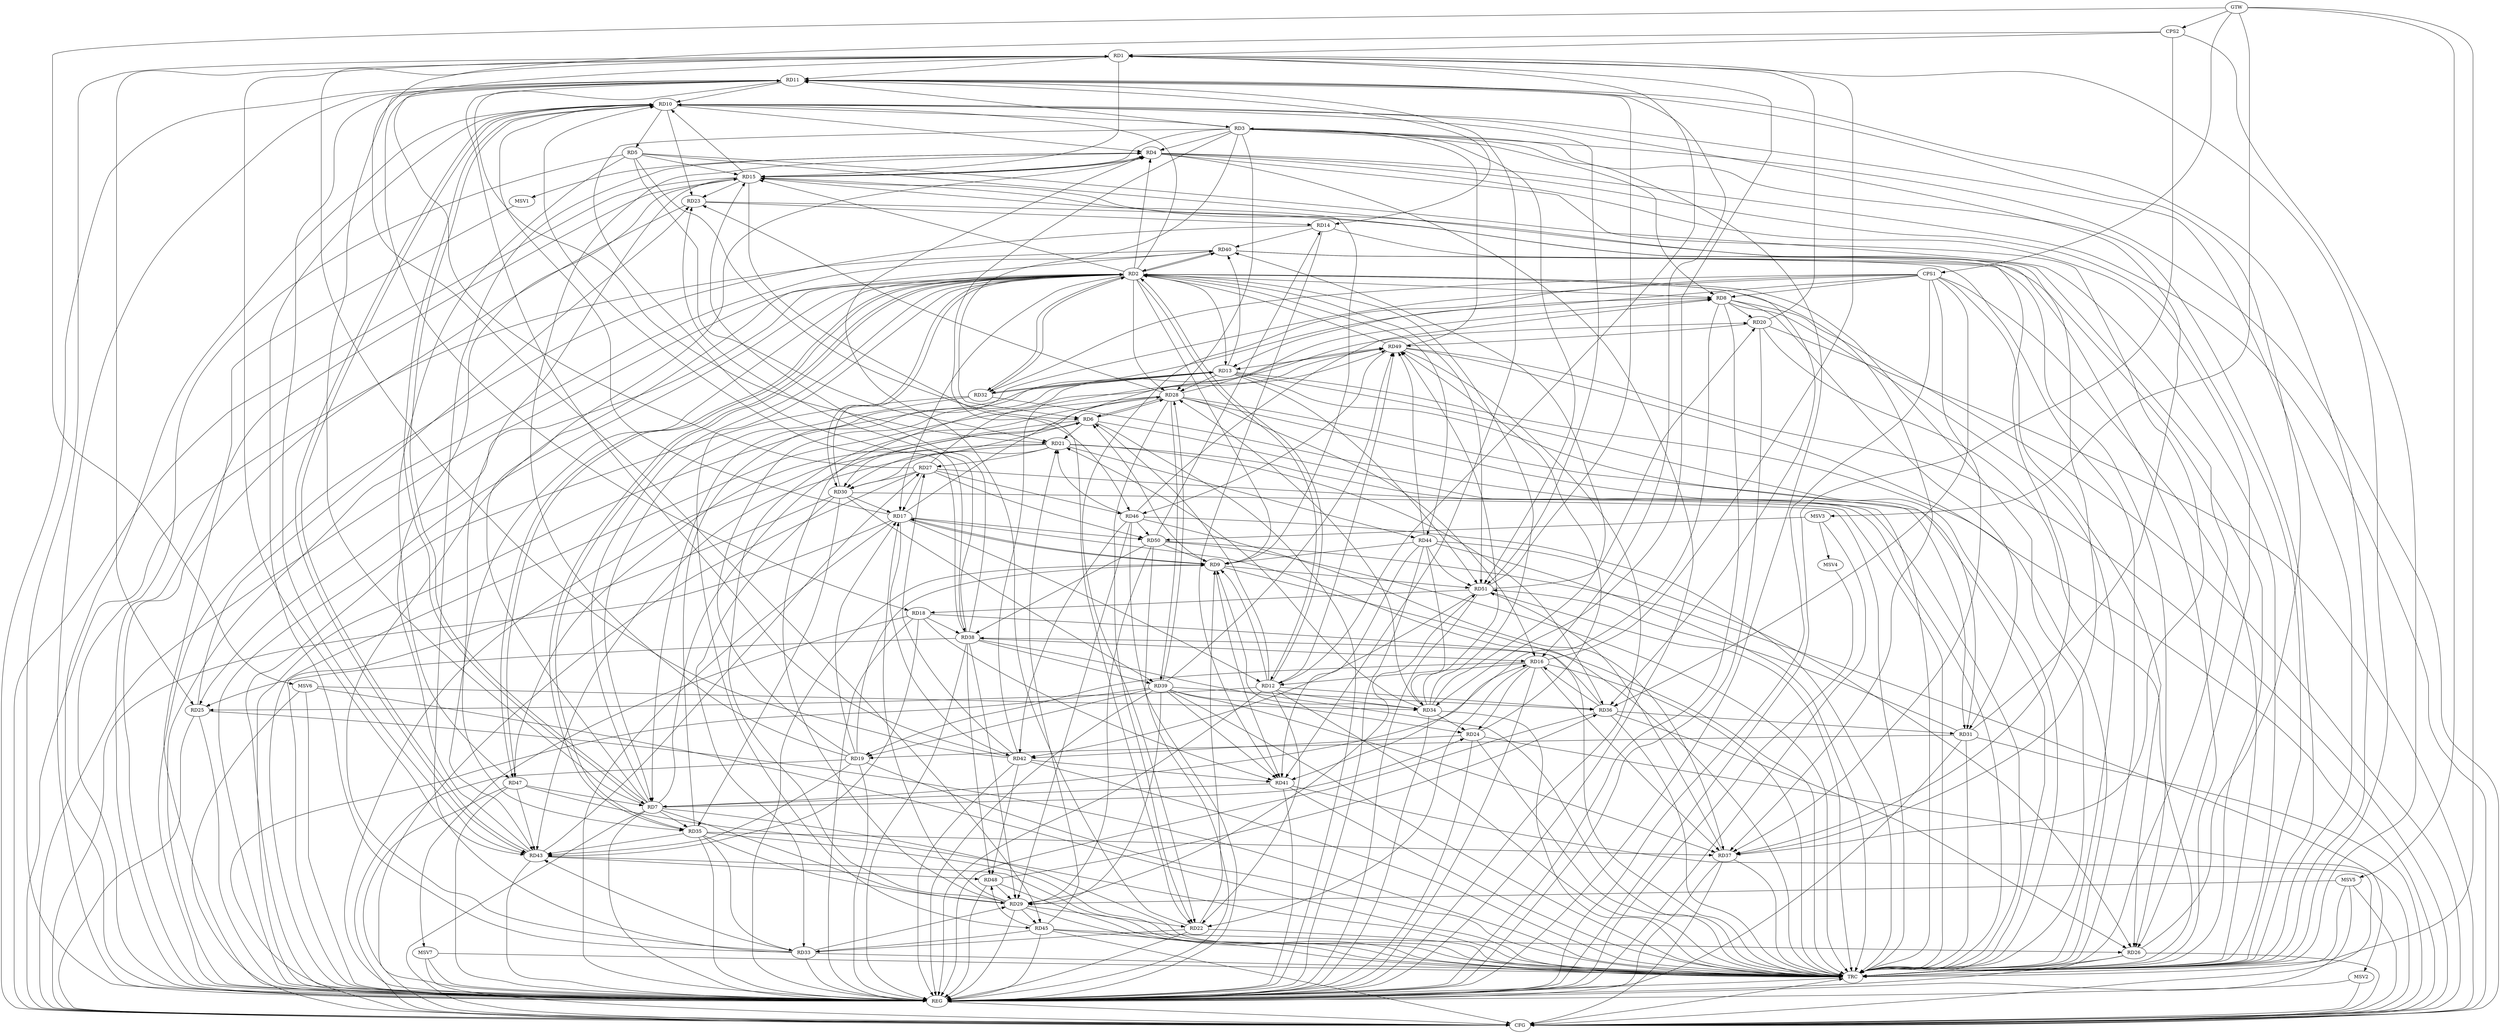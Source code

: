 strict digraph G {
  RD1 [ label="RD1" ];
  RD2 [ label="RD2" ];
  RD3 [ label="RD3" ];
  RD4 [ label="RD4" ];
  RD5 [ label="RD5" ];
  RD6 [ label="RD6" ];
  RD7 [ label="RD7" ];
  RD8 [ label="RD8" ];
  RD9 [ label="RD9" ];
  RD10 [ label="RD10" ];
  RD11 [ label="RD11" ];
  RD12 [ label="RD12" ];
  RD13 [ label="RD13" ];
  RD14 [ label="RD14" ];
  RD15 [ label="RD15" ];
  RD16 [ label="RD16" ];
  RD17 [ label="RD17" ];
  RD18 [ label="RD18" ];
  RD19 [ label="RD19" ];
  RD20 [ label="RD20" ];
  RD21 [ label="RD21" ];
  RD22 [ label="RD22" ];
  RD23 [ label="RD23" ];
  RD24 [ label="RD24" ];
  RD25 [ label="RD25" ];
  RD26 [ label="RD26" ];
  RD27 [ label="RD27" ];
  RD28 [ label="RD28" ];
  RD29 [ label="RD29" ];
  RD30 [ label="RD30" ];
  RD31 [ label="RD31" ];
  RD32 [ label="RD32" ];
  RD33 [ label="RD33" ];
  RD34 [ label="RD34" ];
  RD35 [ label="RD35" ];
  RD36 [ label="RD36" ];
  RD37 [ label="RD37" ];
  RD38 [ label="RD38" ];
  RD39 [ label="RD39" ];
  RD40 [ label="RD40" ];
  RD41 [ label="RD41" ];
  RD42 [ label="RD42" ];
  RD43 [ label="RD43" ];
  RD44 [ label="RD44" ];
  RD45 [ label="RD45" ];
  RD46 [ label="RD46" ];
  RD47 [ label="RD47" ];
  RD48 [ label="RD48" ];
  RD49 [ label="RD49" ];
  RD50 [ label="RD50" ];
  RD51 [ label="RD51" ];
  CPS1 [ label="CPS1" ];
  CPS2 [ label="CPS2" ];
  GTW [ label="GTW" ];
  REG [ label="REG" ];
  CFG [ label="CFG" ];
  TRC [ label="TRC" ];
  MSV1 [ label="MSV1" ];
  MSV2 [ label="MSV2" ];
  MSV3 [ label="MSV3" ];
  MSV4 [ label="MSV4" ];
  MSV5 [ label="MSV5" ];
  MSV6 [ label="MSV6" ];
  MSV7 [ label="MSV7" ];
  RD1 -> RD11;
  RD1 -> RD12;
  RD1 -> RD15;
  RD16 -> RD1;
  RD20 -> RD1;
  RD1 -> RD25;
  RD27 -> RD1;
  RD1 -> RD34;
  RD42 -> RD1;
  RD1 -> RD43;
  RD2 -> RD4;
  RD7 -> RD2;
  RD2 -> RD12;
  RD12 -> RD2;
  RD2 -> RD17;
  RD2 -> RD25;
  RD2 -> RD30;
  RD30 -> RD2;
  RD32 -> RD2;
  RD34 -> RD2;
  RD35 -> RD2;
  RD2 -> RD36;
  RD2 -> RD37;
  RD40 -> RD2;
  RD2 -> RD43;
  RD47 -> RD2;
  RD49 -> RD2;
  RD2 -> RD51;
  RD3 -> RD4;
  RD3 -> RD6;
  RD3 -> RD8;
  RD10 -> RD3;
  RD3 -> RD11;
  RD3 -> RD15;
  RD3 -> RD22;
  RD3 -> RD28;
  RD3 -> RD38;
  RD49 -> RD3;
  RD3 -> RD51;
  RD7 -> RD4;
  RD10 -> RD4;
  RD4 -> RD15;
  RD15 -> RD4;
  RD19 -> RD4;
  RD22 -> RD4;
  RD4 -> RD26;
  RD33 -> RD4;
  RD4 -> RD37;
  RD5 -> RD6;
  RD10 -> RD5;
  RD5 -> RD15;
  RD5 -> RD21;
  RD5 -> RD37;
  RD5 -> RD47;
  RD7 -> RD6;
  RD9 -> RD6;
  RD12 -> RD6;
  RD6 -> RD21;
  RD6 -> RD28;
  RD28 -> RD6;
  RD6 -> RD30;
  RD6 -> RD47;
  RD7 -> RD10;
  RD10 -> RD7;
  RD7 -> RD11;
  RD7 -> RD16;
  RD7 -> RD24;
  RD7 -> RD29;
  RD32 -> RD7;
  RD7 -> RD35;
  RD41 -> RD7;
  RD47 -> RD7;
  RD8 -> RD20;
  RD28 -> RD8;
  RD8 -> RD31;
  RD35 -> RD8;
  RD8 -> RD41;
  RD46 -> RD8;
  RD12 -> RD9;
  RD9 -> RD15;
  RD9 -> RD17;
  RD17 -> RD9;
  RD19 -> RD9;
  RD22 -> RD9;
  RD34 -> RD9;
  RD9 -> RD41;
  RD44 -> RD9;
  RD50 -> RD9;
  RD9 -> RD51;
  RD11 -> RD10;
  RD15 -> RD10;
  RD17 -> RD10;
  RD10 -> RD23;
  RD31 -> RD10;
  RD33 -> RD10;
  RD38 -> RD10;
  RD10 -> RD43;
  RD43 -> RD10;
  RD10 -> RD51;
  RD11 -> RD14;
  RD11 -> RD16;
  RD11 -> RD18;
  RD11 -> RD21;
  RD26 -> RD11;
  RD11 -> RD41;
  RD42 -> RD11;
  RD11 -> RD43;
  RD51 -> RD11;
  RD16 -> RD12;
  RD17 -> RD12;
  RD12 -> RD22;
  RD12 -> RD25;
  RD12 -> RD34;
  RD12 -> RD36;
  RD12 -> RD49;
  RD19 -> RD13;
  RD13 -> RD28;
  RD13 -> RD31;
  RD13 -> RD32;
  RD32 -> RD13;
  RD13 -> RD40;
  RD49 -> RD13;
  RD13 -> RD51;
  RD23 -> RD14;
  RD14 -> RD40;
  RD14 -> RD41;
  RD50 -> RD14;
  RD15 -> RD23;
  RD15 -> RD35;
  RD15 -> RD37;
  RD38 -> RD15;
  RD43 -> RD15;
  RD15 -> RD46;
  RD16 -> RD19;
  RD16 -> RD22;
  RD16 -> RD24;
  RD28 -> RD16;
  RD36 -> RD16;
  RD16 -> RD37;
  RD38 -> RD16;
  RD19 -> RD17;
  RD27 -> RD17;
  RD29 -> RD17;
  RD30 -> RD17;
  RD17 -> RD42;
  RD17 -> RD49;
  RD17 -> RD50;
  RD18 -> RD38;
  RD18 -> RD41;
  RD18 -> RD43;
  RD51 -> RD18;
  RD31 -> RD19;
  RD39 -> RD19;
  RD19 -> RD43;
  RD42 -> RD20;
  RD20 -> RD49;
  RD51 -> RD20;
  RD21 -> RD27;
  RD21 -> RD30;
  RD34 -> RD21;
  RD21 -> RD36;
  RD21 -> RD43;
  RD21 -> RD44;
  RD45 -> RD21;
  RD46 -> RD21;
  RD28 -> RD22;
  RD29 -> RD22;
  RD22 -> RD33;
  RD25 -> RD23;
  RD28 -> RD23;
  RD38 -> RD23;
  RD34 -> RD24;
  RD39 -> RD24;
  RD24 -> RD42;
  RD24 -> RD49;
  RD38 -> RD25;
  RD36 -> RD26;
  RD40 -> RD26;
  RD44 -> RD26;
  RD45 -> RD26;
  RD27 -> RD30;
  RD42 -> RD27;
  RD43 -> RD27;
  RD27 -> RD46;
  RD27 -> RD49;
  RD27 -> RD50;
  RD29 -> RD28;
  RD28 -> RD30;
  RD28 -> RD31;
  RD34 -> RD28;
  RD28 -> RD39;
  RD39 -> RD28;
  RD33 -> RD29;
  RD35 -> RD29;
  RD38 -> RD29;
  RD39 -> RD29;
  RD29 -> RD45;
  RD46 -> RD29;
  RD48 -> RD29;
  RD29 -> RD49;
  RD50 -> RD29;
  RD29 -> RD51;
  RD30 -> RD33;
  RD30 -> RD35;
  RD30 -> RD39;
  RD36 -> RD31;
  RD31 -> RD51;
  RD35 -> RD33;
  RD33 -> RD40;
  RD33 -> RD43;
  RD45 -> RD33;
  RD34 -> RD40;
  RD44 -> RD34;
  RD34 -> RD49;
  RD35 -> RD37;
  RD35 -> RD43;
  RD36 -> RD38;
  RD39 -> RD36;
  RD48 -> RD36;
  RD39 -> RD37;
  RD46 -> RD37;
  RD37 -> RD51;
  RD38 -> RD39;
  RD38 -> RD48;
  RD50 -> RD38;
  RD39 -> RD41;
  RD39 -> RD49;
  RD42 -> RD41;
  RD44 -> RD41;
  RD46 -> RD42;
  RD42 -> RD48;
  RD51 -> RD42;
  RD47 -> RD43;
  RD43 -> RD48;
  RD44 -> RD49;
  RD44 -> RD51;
  RD45 -> RD48;
  RD49 -> RD46;
  RD46 -> RD50;
  CPS1 -> RD7;
  CPS1 -> RD22;
  CPS1 -> RD26;
  CPS1 -> RD8;
  CPS1 -> RD36;
  CPS1 -> RD32;
  CPS1 -> RD37;
  CPS1 -> RD13;
  CPS2 -> RD1;
  CPS2 -> RD45;
  GTW -> CPS1;
  GTW -> CPS2;
  RD1 -> REG;
  RD2 -> REG;
  RD3 -> REG;
  RD4 -> REG;
  RD5 -> REG;
  RD6 -> REG;
  RD7 -> REG;
  RD8 -> REG;
  RD9 -> REG;
  RD10 -> REG;
  RD11 -> REG;
  RD12 -> REG;
  RD13 -> REG;
  RD14 -> REG;
  RD15 -> REG;
  RD16 -> REG;
  RD17 -> REG;
  RD18 -> REG;
  RD19 -> REG;
  RD20 -> REG;
  RD21 -> REG;
  RD22 -> REG;
  RD23 -> REG;
  RD24 -> REG;
  RD25 -> REG;
  RD26 -> REG;
  RD27 -> REG;
  RD28 -> REG;
  RD29 -> REG;
  RD30 -> REG;
  RD31 -> REG;
  RD32 -> REG;
  RD33 -> REG;
  RD34 -> REG;
  RD35 -> REG;
  RD36 -> REG;
  RD37 -> REG;
  RD38 -> REG;
  RD39 -> REG;
  RD40 -> REG;
  RD41 -> REG;
  RD42 -> REG;
  RD43 -> REG;
  RD44 -> REG;
  RD45 -> REG;
  RD46 -> REG;
  RD47 -> REG;
  RD48 -> REG;
  RD49 -> REG;
  RD50 -> REG;
  RD51 -> REG;
  CPS1 -> REG;
  CPS2 -> REG;
  RD25 -> CFG;
  RD45 -> CFG;
  RD19 -> CFG;
  RD4 -> CFG;
  RD39 -> CFG;
  RD8 -> CFG;
  RD40 -> CFG;
  RD7 -> CFG;
  RD26 -> CFG;
  RD37 -> CFG;
  RD20 -> CFG;
  RD41 -> CFG;
  RD49 -> CFG;
  RD13 -> CFG;
  RD3 -> CFG;
  RD31 -> CFG;
  RD47 -> CFG;
  RD17 -> CFG;
  RD15 -> CFG;
  RD24 -> CFG;
  RD11 -> CFG;
  RD2 -> CFG;
  REG -> CFG;
  RD1 -> TRC;
  RD2 -> TRC;
  RD3 -> TRC;
  RD4 -> TRC;
  RD5 -> TRC;
  RD6 -> TRC;
  RD7 -> TRC;
  RD8 -> TRC;
  RD9 -> TRC;
  RD10 -> TRC;
  RD11 -> TRC;
  RD12 -> TRC;
  RD13 -> TRC;
  RD14 -> TRC;
  RD15 -> TRC;
  RD16 -> TRC;
  RD17 -> TRC;
  RD18 -> TRC;
  RD19 -> TRC;
  RD20 -> TRC;
  RD21 -> TRC;
  RD22 -> TRC;
  RD23 -> TRC;
  RD24 -> TRC;
  RD25 -> TRC;
  RD26 -> TRC;
  RD27 -> TRC;
  RD28 -> TRC;
  RD29 -> TRC;
  RD30 -> TRC;
  RD31 -> TRC;
  RD32 -> TRC;
  RD33 -> TRC;
  RD34 -> TRC;
  RD35 -> TRC;
  RD36 -> TRC;
  RD37 -> TRC;
  RD38 -> TRC;
  RD39 -> TRC;
  RD40 -> TRC;
  RD41 -> TRC;
  RD42 -> TRC;
  RD43 -> TRC;
  RD44 -> TRC;
  RD45 -> TRC;
  RD46 -> TRC;
  RD47 -> TRC;
  RD48 -> TRC;
  RD49 -> TRC;
  RD50 -> TRC;
  RD51 -> TRC;
  CPS1 -> TRC;
  CPS2 -> TRC;
  GTW -> TRC;
  CFG -> TRC;
  TRC -> REG;
  RD2 -> RD13;
  RD2 -> RD47;
  RD2 -> RD45;
  RD2 -> RD9;
  RD2 -> RD15;
  RD2 -> RD40;
  RD2 -> RD35;
  RD2 -> RD44;
  RD2 -> RD32;
  RD2 -> RD10;
  RD2 -> RD8;
  RD2 -> RD28;
  RD4 -> MSV1;
  MSV1 -> REG;
  RD50 -> MSV2;
  MSV2 -> REG;
  MSV2 -> CFG;
  MSV3 -> RD50;
  GTW -> MSV3;
  MSV3 -> REG;
  MSV3 -> MSV4;
  MSV4 -> REG;
  MSV5 -> RD29;
  GTW -> MSV5;
  MSV5 -> REG;
  MSV5 -> TRC;
  MSV5 -> CFG;
  MSV6 -> RD34;
  GTW -> MSV6;
  MSV6 -> REG;
  MSV6 -> TRC;
  MSV6 -> CFG;
  RD18 -> MSV7;
  MSV7 -> REG;
  MSV7 -> TRC;
  MSV7 -> CFG;
}
